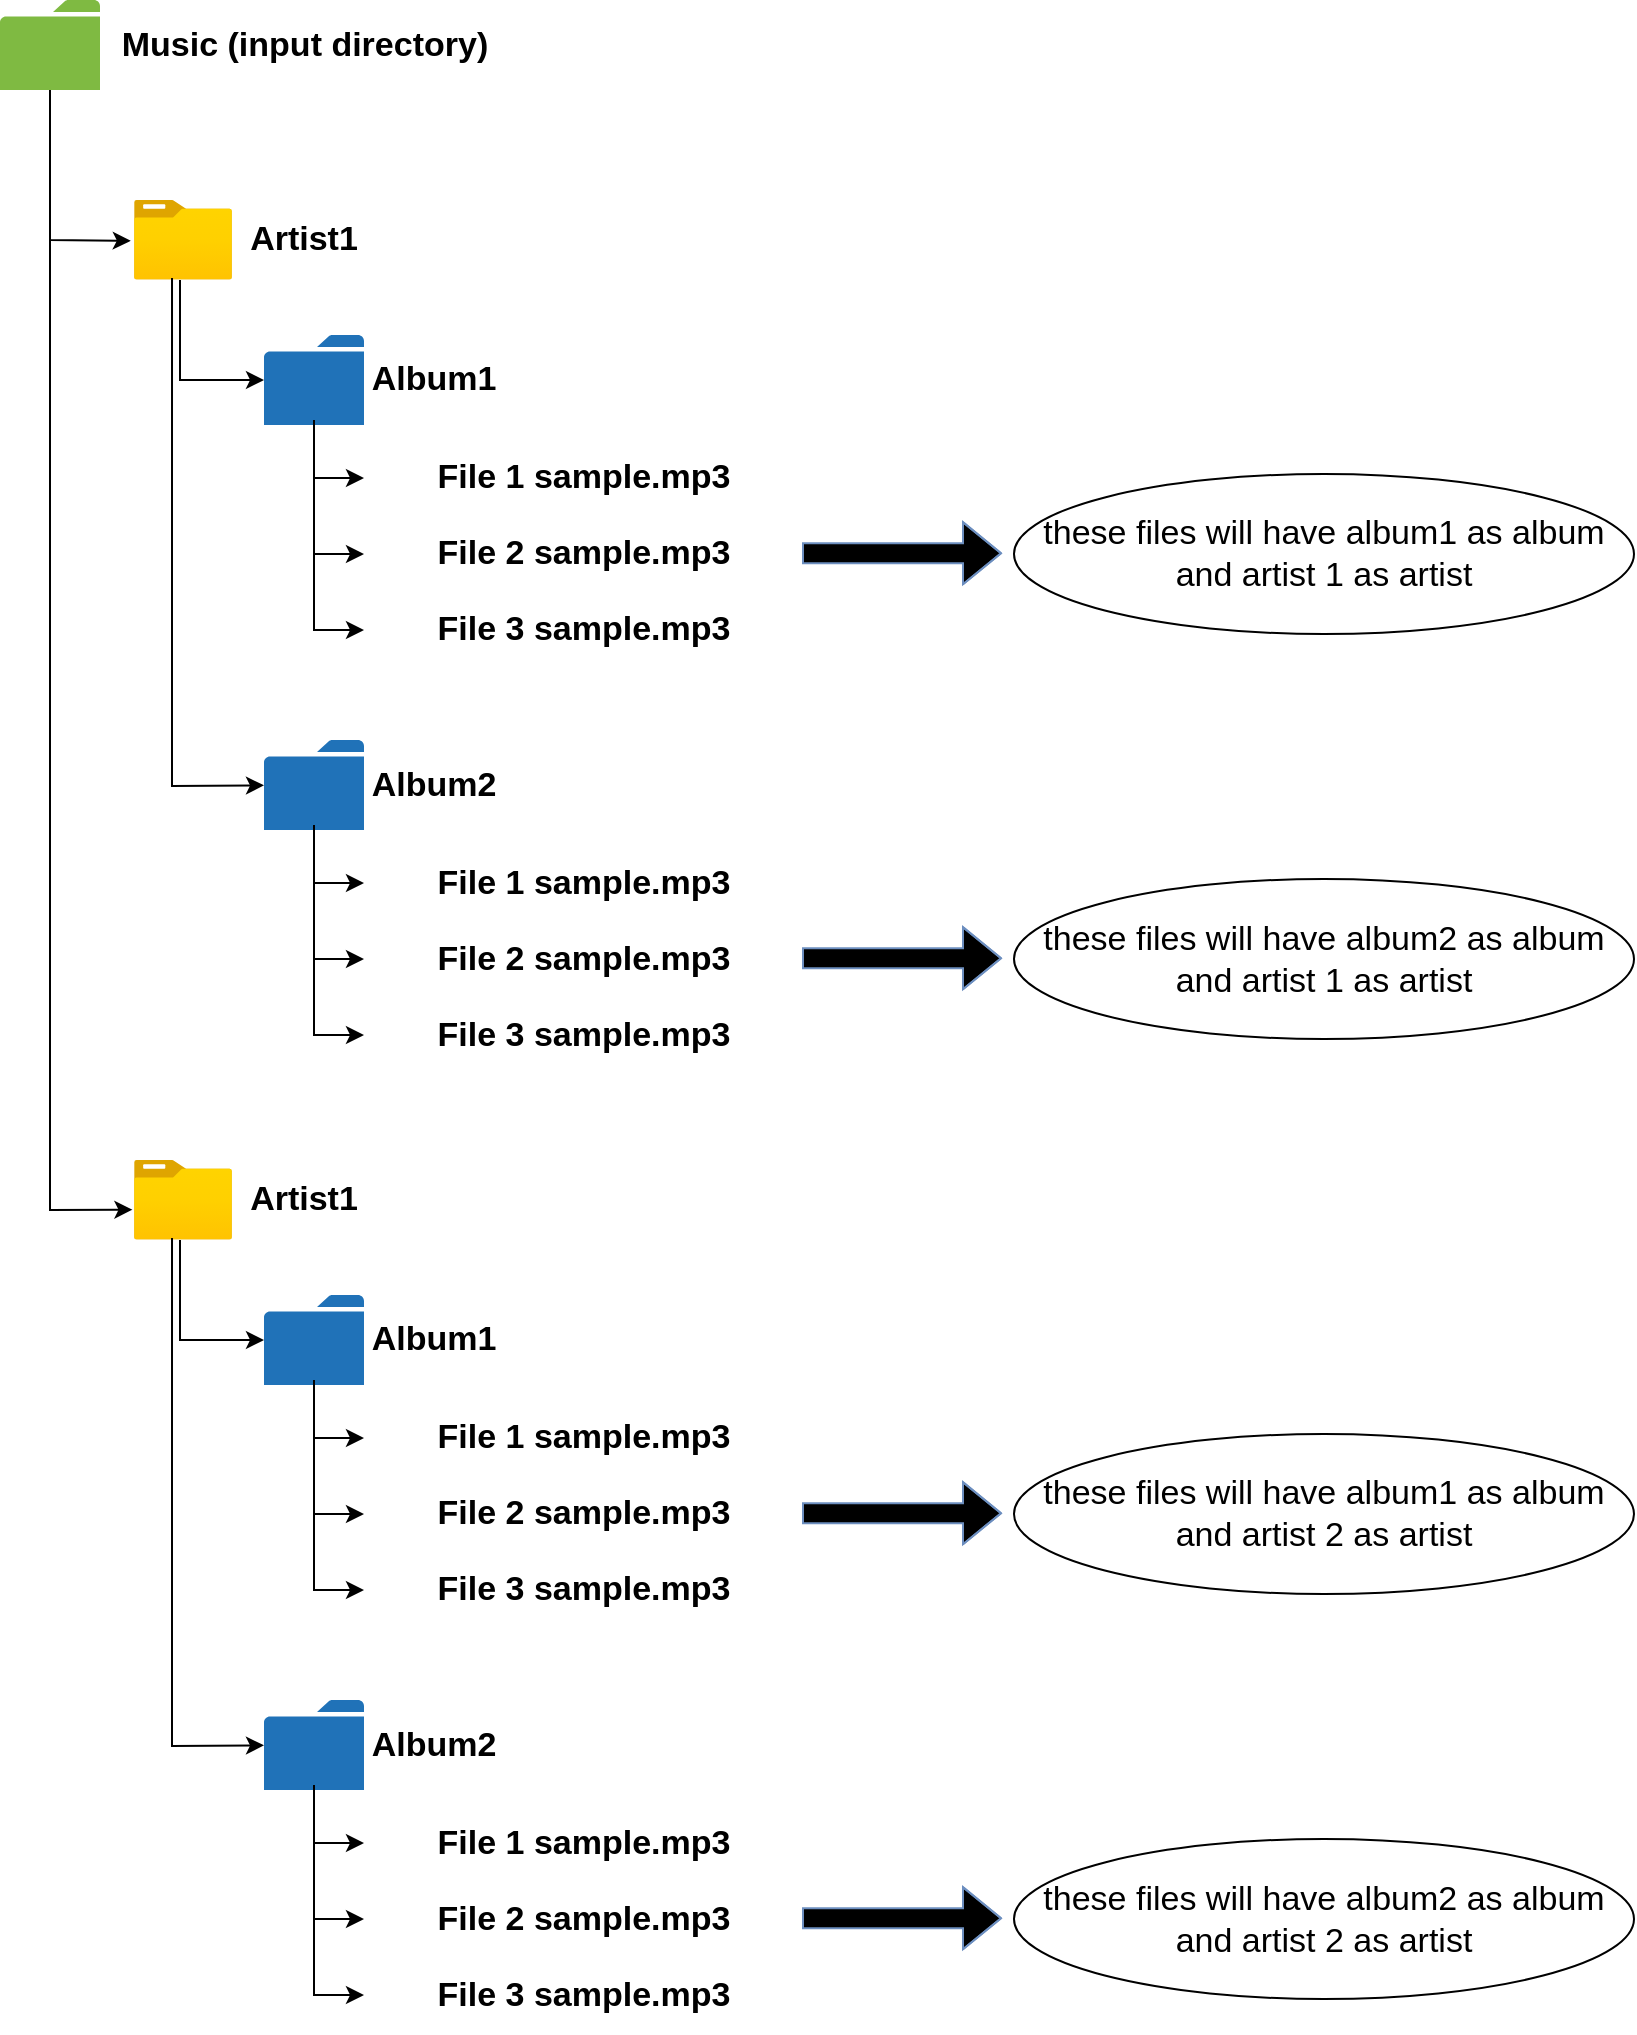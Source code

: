<mxfile version="16.4.3" type="device"><diagram id="_4vQLOmUQvmkhd42yBy3" name="Page-1"><mxGraphModel dx="2031" dy="1077" grid="1" gridSize="10" guides="1" tooltips="1" connect="1" arrows="1" fold="1" page="1" pageScale="1" pageWidth="827" pageHeight="1169" math="0" shadow="0"><root><mxCell id="0"/><mxCell id="1" parent="0"/><mxCell id="V9ZQcdfX53sQP2sPhf4q-1" value="" style="aspect=fixed;html=1;points=[];align=center;image;fontSize=12;image=img/lib/azure2/general/Folder_Blank.svg;" vertex="1" parent="1"><mxGeometry x="77" y="110" width="49" height="39.77" as="geometry"/></mxCell><mxCell id="V9ZQcdfX53sQP2sPhf4q-2" value="Album1" style="text;html=1;strokeColor=none;fillColor=none;align=center;verticalAlign=middle;whiteSpace=wrap;rounded=0;fontSize=17;fontStyle=1" vertex="1" parent="1"><mxGeometry x="197" y="185" width="60" height="30" as="geometry"/></mxCell><mxCell id="V9ZQcdfX53sQP2sPhf4q-6" value="" style="sketch=0;pointerEvents=1;shadow=0;dashed=0;html=1;strokeColor=none;labelPosition=center;verticalLabelPosition=bottom;verticalAlign=top;outlineConnect=0;align=center;shape=mxgraph.office.concepts.folder;fillColor=#2072B8;fontSize=17;" vertex="1" parent="1"><mxGeometry x="142" y="177.5" width="50" height="45" as="geometry"/></mxCell><mxCell id="V9ZQcdfX53sQP2sPhf4q-7" value="Artist1" style="text;html=1;strokeColor=none;fillColor=none;align=center;verticalAlign=middle;whiteSpace=wrap;rounded=0;fontSize=17;fontStyle=1" vertex="1" parent="1"><mxGeometry x="132" y="114.89" width="60" height="30" as="geometry"/></mxCell><mxCell id="V9ZQcdfX53sQP2sPhf4q-8" value="" style="endArrow=classic;html=1;rounded=0;fontSize=17;" edge="1" parent="1" target="V9ZQcdfX53sQP2sPhf4q-6"><mxGeometry width="50" height="50" relative="1" as="geometry"><mxPoint x="100" y="150" as="sourcePoint"/><mxPoint x="177" y="410" as="targetPoint"/><Array as="points"><mxPoint x="100" y="200"/></Array></mxGeometry></mxCell><mxCell id="V9ZQcdfX53sQP2sPhf4q-11" value="" style="endArrow=classic;html=1;rounded=0;fontSize=17;exitX=0.388;exitY=0.981;exitDx=0;exitDy=0;exitPerimeter=0;" edge="1" parent="1" source="V9ZQcdfX53sQP2sPhf4q-1"><mxGeometry width="50" height="50" relative="1" as="geometry"><mxPoint x="437" y="400" as="sourcePoint"/><mxPoint x="142" y="402.676" as="targetPoint"/><Array as="points"><mxPoint x="96" y="403"/></Array></mxGeometry></mxCell><mxCell id="V9ZQcdfX53sQP2sPhf4q-12" value="" style="shape=image;html=1;verticalAlign=top;verticalLabelPosition=bottom;labelBackgroundColor=#ffffff;imageAspect=0;aspect=fixed;image=https://cdn3.iconfinder.com/data/icons/media-62/512/multimedia_audio_media-45-128.png;fontSize=17;" vertex="1" parent="1"><mxGeometry x="192" y="230" width="38" height="38" as="geometry"/></mxCell><mxCell id="V9ZQcdfX53sQP2sPhf4q-15" value="File 1 sample.mp3" style="text;html=1;strokeColor=none;fillColor=none;align=center;verticalAlign=middle;whiteSpace=wrap;rounded=0;fontSize=17;fontStyle=1" vertex="1" parent="1"><mxGeometry x="227" y="234" width="150" height="30" as="geometry"/></mxCell><mxCell id="V9ZQcdfX53sQP2sPhf4q-16" value="" style="shape=image;html=1;verticalAlign=top;verticalLabelPosition=bottom;labelBackgroundColor=#ffffff;imageAspect=0;aspect=fixed;image=https://cdn3.iconfinder.com/data/icons/media-62/512/multimedia_audio_media-45-128.png;fontSize=17;" vertex="1" parent="1"><mxGeometry x="192" y="268" width="38" height="38" as="geometry"/></mxCell><mxCell id="V9ZQcdfX53sQP2sPhf4q-17" value="File 2 sample.mp3" style="text;html=1;strokeColor=none;fillColor=none;align=center;verticalAlign=middle;whiteSpace=wrap;rounded=0;fontSize=17;fontStyle=1" vertex="1" parent="1"><mxGeometry x="227" y="272" width="150" height="30" as="geometry"/></mxCell><mxCell id="V9ZQcdfX53sQP2sPhf4q-18" value="" style="shape=image;html=1;verticalAlign=top;verticalLabelPosition=bottom;labelBackgroundColor=#ffffff;imageAspect=0;aspect=fixed;image=https://cdn3.iconfinder.com/data/icons/media-62/512/multimedia_audio_media-45-128.png;fontSize=17;" vertex="1" parent="1"><mxGeometry x="192" y="306" width="38" height="38" as="geometry"/></mxCell><mxCell id="V9ZQcdfX53sQP2sPhf4q-19" value="File 3 sample.mp3" style="text;html=1;strokeColor=none;fillColor=none;align=center;verticalAlign=middle;whiteSpace=wrap;rounded=0;fontSize=17;fontStyle=1" vertex="1" parent="1"><mxGeometry x="227" y="310" width="150" height="30" as="geometry"/></mxCell><mxCell id="V9ZQcdfX53sQP2sPhf4q-20" value="" style="endArrow=classic;html=1;rounded=0;fontSize=17;entryX=0;entryY=0.5;entryDx=0;entryDy=0;" edge="1" parent="1" source="V9ZQcdfX53sQP2sPhf4q-6" target="V9ZQcdfX53sQP2sPhf4q-12"><mxGeometry width="50" height="50" relative="1" as="geometry"><mxPoint x="157" y="240" as="sourcePoint"/><mxPoint x="177" y="300" as="targetPoint"/><Array as="points"><mxPoint x="167" y="249"/></Array></mxGeometry></mxCell><mxCell id="V9ZQcdfX53sQP2sPhf4q-21" value="" style="endArrow=classic;html=1;rounded=0;fontSize=17;entryX=0;entryY=0.5;entryDx=0;entryDy=0;" edge="1" parent="1" source="V9ZQcdfX53sQP2sPhf4q-6" target="V9ZQcdfX53sQP2sPhf4q-16"><mxGeometry width="50" height="50" relative="1" as="geometry"><mxPoint x="157" y="250" as="sourcePoint"/><mxPoint x="167" y="290" as="targetPoint"/><Array as="points"><mxPoint x="167" y="287"/></Array></mxGeometry></mxCell><mxCell id="V9ZQcdfX53sQP2sPhf4q-22" value="" style="endArrow=classic;html=1;rounded=0;fontSize=17;exitX=0.5;exitY=0.944;exitDx=0;exitDy=0;exitPerimeter=0;entryX=0;entryY=0.5;entryDx=0;entryDy=0;" edge="1" parent="1" source="V9ZQcdfX53sQP2sPhf4q-6" target="V9ZQcdfX53sQP2sPhf4q-18"><mxGeometry width="50" height="50" relative="1" as="geometry"><mxPoint x="126" y="330" as="sourcePoint"/><mxPoint x="127" y="310" as="targetPoint"/><Array as="points"><mxPoint x="167" y="325"/></Array></mxGeometry></mxCell><mxCell id="V9ZQcdfX53sQP2sPhf4q-23" value="Album2" style="text;html=1;strokeColor=none;fillColor=none;align=center;verticalAlign=middle;whiteSpace=wrap;rounded=0;fontSize=17;fontStyle=1" vertex="1" parent="1"><mxGeometry x="197" y="387.5" width="60" height="30" as="geometry"/></mxCell><mxCell id="V9ZQcdfX53sQP2sPhf4q-24" value="" style="sketch=0;pointerEvents=1;shadow=0;dashed=0;html=1;strokeColor=none;labelPosition=center;verticalLabelPosition=bottom;verticalAlign=top;outlineConnect=0;align=center;shape=mxgraph.office.concepts.folder;fillColor=#2072B8;fontSize=17;" vertex="1" parent="1"><mxGeometry x="142" y="380" width="50" height="45" as="geometry"/></mxCell><mxCell id="V9ZQcdfX53sQP2sPhf4q-25" value="" style="shape=image;html=1;verticalAlign=top;verticalLabelPosition=bottom;labelBackgroundColor=#ffffff;imageAspect=0;aspect=fixed;image=https://cdn3.iconfinder.com/data/icons/media-62/512/multimedia_audio_media-45-128.png;fontSize=17;" vertex="1" parent="1"><mxGeometry x="192" y="432.5" width="38" height="38" as="geometry"/></mxCell><mxCell id="V9ZQcdfX53sQP2sPhf4q-26" value="File 1 sample.mp3" style="text;html=1;strokeColor=none;fillColor=none;align=center;verticalAlign=middle;whiteSpace=wrap;rounded=0;fontSize=17;fontStyle=1" vertex="1" parent="1"><mxGeometry x="227" y="436.5" width="150" height="30" as="geometry"/></mxCell><mxCell id="V9ZQcdfX53sQP2sPhf4q-27" value="" style="shape=image;html=1;verticalAlign=top;verticalLabelPosition=bottom;labelBackgroundColor=#ffffff;imageAspect=0;aspect=fixed;image=https://cdn3.iconfinder.com/data/icons/media-62/512/multimedia_audio_media-45-128.png;fontSize=17;" vertex="1" parent="1"><mxGeometry x="192" y="470.5" width="38" height="38" as="geometry"/></mxCell><mxCell id="V9ZQcdfX53sQP2sPhf4q-28" value="File 2 sample.mp3" style="text;html=1;strokeColor=none;fillColor=none;align=center;verticalAlign=middle;whiteSpace=wrap;rounded=0;fontSize=17;fontStyle=1" vertex="1" parent="1"><mxGeometry x="227" y="474.5" width="150" height="30" as="geometry"/></mxCell><mxCell id="V9ZQcdfX53sQP2sPhf4q-29" value="" style="shape=image;html=1;verticalAlign=top;verticalLabelPosition=bottom;labelBackgroundColor=#ffffff;imageAspect=0;aspect=fixed;image=https://cdn3.iconfinder.com/data/icons/media-62/512/multimedia_audio_media-45-128.png;fontSize=17;" vertex="1" parent="1"><mxGeometry x="192" y="508.5" width="38" height="38" as="geometry"/></mxCell><mxCell id="V9ZQcdfX53sQP2sPhf4q-30" value="File 3 sample.mp3" style="text;html=1;strokeColor=none;fillColor=none;align=center;verticalAlign=middle;whiteSpace=wrap;rounded=0;fontSize=17;fontStyle=1" vertex="1" parent="1"><mxGeometry x="227" y="512.5" width="150" height="30" as="geometry"/></mxCell><mxCell id="V9ZQcdfX53sQP2sPhf4q-31" value="" style="endArrow=classic;html=1;rounded=0;fontSize=17;entryX=0;entryY=0.5;entryDx=0;entryDy=0;" edge="1" parent="1" source="V9ZQcdfX53sQP2sPhf4q-24" target="V9ZQcdfX53sQP2sPhf4q-25"><mxGeometry width="50" height="50" relative="1" as="geometry"><mxPoint x="157" y="442.5" as="sourcePoint"/><mxPoint x="177" y="502.5" as="targetPoint"/><Array as="points"><mxPoint x="167" y="451.5"/></Array></mxGeometry></mxCell><mxCell id="V9ZQcdfX53sQP2sPhf4q-32" value="" style="endArrow=classic;html=1;rounded=0;fontSize=17;entryX=0;entryY=0.5;entryDx=0;entryDy=0;" edge="1" parent="1" source="V9ZQcdfX53sQP2sPhf4q-24" target="V9ZQcdfX53sQP2sPhf4q-27"><mxGeometry width="50" height="50" relative="1" as="geometry"><mxPoint x="157" y="452.5" as="sourcePoint"/><mxPoint x="167" y="492.5" as="targetPoint"/><Array as="points"><mxPoint x="167" y="489.5"/></Array></mxGeometry></mxCell><mxCell id="V9ZQcdfX53sQP2sPhf4q-33" value="" style="endArrow=classic;html=1;rounded=0;fontSize=17;exitX=0.5;exitY=0.944;exitDx=0;exitDy=0;exitPerimeter=0;entryX=0;entryY=0.5;entryDx=0;entryDy=0;" edge="1" parent="1" source="V9ZQcdfX53sQP2sPhf4q-24" target="V9ZQcdfX53sQP2sPhf4q-29"><mxGeometry width="50" height="50" relative="1" as="geometry"><mxPoint x="126" y="532.5" as="sourcePoint"/><mxPoint x="127" y="512.5" as="targetPoint"/><Array as="points"><mxPoint x="167" y="527.5"/></Array></mxGeometry></mxCell><mxCell id="V9ZQcdfX53sQP2sPhf4q-35" value="" style="shape=flexArrow;endArrow=classic;html=1;rounded=0;fontSize=17;labelBackgroundColor=#000000;fillColor=#000000;strokeColor=#6c8ebf;" edge="1" parent="1"><mxGeometry width="50" height="50" relative="1" as="geometry"><mxPoint x="411" y="286.58" as="sourcePoint"/><mxPoint x="511" y="286.58" as="targetPoint"/><Array as="points"><mxPoint x="457" y="286.58"/></Array></mxGeometry></mxCell><mxCell id="V9ZQcdfX53sQP2sPhf4q-36" value="these files will have album1 as album and artist 1 as artist" style="ellipse;whiteSpace=wrap;html=1;fontSize=17;" vertex="1" parent="1"><mxGeometry x="517" y="247" width="310" height="80" as="geometry"/></mxCell><mxCell id="V9ZQcdfX53sQP2sPhf4q-50" value="" style="shape=flexArrow;endArrow=classic;html=1;rounded=0;fontSize=17;labelBackgroundColor=#000000;fillColor=#000000;strokeColor=#6c8ebf;" edge="1" parent="1"><mxGeometry width="50" height="50" relative="1" as="geometry"><mxPoint x="411" y="489.08" as="sourcePoint"/><mxPoint x="511" y="489.08" as="targetPoint"/><Array as="points"><mxPoint x="457" y="489.08"/></Array></mxGeometry></mxCell><mxCell id="V9ZQcdfX53sQP2sPhf4q-52" value="these files will have album2 as album and artist 1 as artist" style="ellipse;whiteSpace=wrap;html=1;fontSize=17;" vertex="1" parent="1"><mxGeometry x="517" y="449.5" width="310" height="80" as="geometry"/></mxCell><mxCell id="V9ZQcdfX53sQP2sPhf4q-53" value="" style="aspect=fixed;html=1;points=[];align=center;image;fontSize=12;image=img/lib/azure2/general/Folder_Blank.svg;" vertex="1" parent="1"><mxGeometry x="77" y="590" width="49" height="39.77" as="geometry"/></mxCell><mxCell id="V9ZQcdfX53sQP2sPhf4q-54" value="Album1" style="text;html=1;strokeColor=none;fillColor=none;align=center;verticalAlign=middle;whiteSpace=wrap;rounded=0;fontSize=17;fontStyle=1" vertex="1" parent="1"><mxGeometry x="197" y="665" width="60" height="30" as="geometry"/></mxCell><mxCell id="V9ZQcdfX53sQP2sPhf4q-55" value="" style="sketch=0;pointerEvents=1;shadow=0;dashed=0;html=1;strokeColor=none;labelPosition=center;verticalLabelPosition=bottom;verticalAlign=top;outlineConnect=0;align=center;shape=mxgraph.office.concepts.folder;fillColor=#2072B8;fontSize=17;" vertex="1" parent="1"><mxGeometry x="142" y="657.5" width="50" height="45" as="geometry"/></mxCell><mxCell id="V9ZQcdfX53sQP2sPhf4q-56" value="Artist1" style="text;html=1;strokeColor=none;fillColor=none;align=center;verticalAlign=middle;whiteSpace=wrap;rounded=0;fontSize=17;fontStyle=1" vertex="1" parent="1"><mxGeometry x="132" y="594.89" width="60" height="30" as="geometry"/></mxCell><mxCell id="V9ZQcdfX53sQP2sPhf4q-57" value="" style="endArrow=classic;html=1;rounded=0;fontSize=17;" edge="1" parent="1" target="V9ZQcdfX53sQP2sPhf4q-55"><mxGeometry width="50" height="50" relative="1" as="geometry"><mxPoint x="100" y="630" as="sourcePoint"/><mxPoint x="177" y="890" as="targetPoint"/><Array as="points"><mxPoint x="100" y="680"/></Array></mxGeometry></mxCell><mxCell id="V9ZQcdfX53sQP2sPhf4q-58" value="" style="endArrow=classic;html=1;rounded=0;fontSize=17;exitX=0.388;exitY=0.981;exitDx=0;exitDy=0;exitPerimeter=0;" edge="1" parent="1" source="V9ZQcdfX53sQP2sPhf4q-53"><mxGeometry width="50" height="50" relative="1" as="geometry"><mxPoint x="437" y="880" as="sourcePoint"/><mxPoint x="142" y="882.676" as="targetPoint"/><Array as="points"><mxPoint x="96" y="883"/></Array></mxGeometry></mxCell><mxCell id="V9ZQcdfX53sQP2sPhf4q-59" value="" style="shape=image;html=1;verticalAlign=top;verticalLabelPosition=bottom;labelBackgroundColor=#ffffff;imageAspect=0;aspect=fixed;image=https://cdn3.iconfinder.com/data/icons/media-62/512/multimedia_audio_media-45-128.png;fontSize=17;" vertex="1" parent="1"><mxGeometry x="192" y="710" width="38" height="38" as="geometry"/></mxCell><mxCell id="V9ZQcdfX53sQP2sPhf4q-60" value="File 1 sample.mp3" style="text;html=1;strokeColor=none;fillColor=none;align=center;verticalAlign=middle;whiteSpace=wrap;rounded=0;fontSize=17;fontStyle=1" vertex="1" parent="1"><mxGeometry x="227" y="714" width="150" height="30" as="geometry"/></mxCell><mxCell id="V9ZQcdfX53sQP2sPhf4q-61" value="" style="shape=image;html=1;verticalAlign=top;verticalLabelPosition=bottom;labelBackgroundColor=#ffffff;imageAspect=0;aspect=fixed;image=https://cdn3.iconfinder.com/data/icons/media-62/512/multimedia_audio_media-45-128.png;fontSize=17;" vertex="1" parent="1"><mxGeometry x="192" y="748" width="38" height="38" as="geometry"/></mxCell><mxCell id="V9ZQcdfX53sQP2sPhf4q-62" value="File 2 sample.mp3" style="text;html=1;strokeColor=none;fillColor=none;align=center;verticalAlign=middle;whiteSpace=wrap;rounded=0;fontSize=17;fontStyle=1" vertex="1" parent="1"><mxGeometry x="227" y="752" width="150" height="30" as="geometry"/></mxCell><mxCell id="V9ZQcdfX53sQP2sPhf4q-63" value="" style="shape=image;html=1;verticalAlign=top;verticalLabelPosition=bottom;labelBackgroundColor=#ffffff;imageAspect=0;aspect=fixed;image=https://cdn3.iconfinder.com/data/icons/media-62/512/multimedia_audio_media-45-128.png;fontSize=17;" vertex="1" parent="1"><mxGeometry x="192" y="786" width="38" height="38" as="geometry"/></mxCell><mxCell id="V9ZQcdfX53sQP2sPhf4q-64" value="File 3 sample.mp3" style="text;html=1;strokeColor=none;fillColor=none;align=center;verticalAlign=middle;whiteSpace=wrap;rounded=0;fontSize=17;fontStyle=1" vertex="1" parent="1"><mxGeometry x="227" y="790" width="150" height="30" as="geometry"/></mxCell><mxCell id="V9ZQcdfX53sQP2sPhf4q-65" value="" style="endArrow=classic;html=1;rounded=0;fontSize=17;entryX=0;entryY=0.5;entryDx=0;entryDy=0;" edge="1" parent="1" source="V9ZQcdfX53sQP2sPhf4q-55" target="V9ZQcdfX53sQP2sPhf4q-59"><mxGeometry width="50" height="50" relative="1" as="geometry"><mxPoint x="157" y="720" as="sourcePoint"/><mxPoint x="177" y="780" as="targetPoint"/><Array as="points"><mxPoint x="167" y="729"/></Array></mxGeometry></mxCell><mxCell id="V9ZQcdfX53sQP2sPhf4q-66" value="" style="endArrow=classic;html=1;rounded=0;fontSize=17;entryX=0;entryY=0.5;entryDx=0;entryDy=0;" edge="1" parent="1" source="V9ZQcdfX53sQP2sPhf4q-55" target="V9ZQcdfX53sQP2sPhf4q-61"><mxGeometry width="50" height="50" relative="1" as="geometry"><mxPoint x="157" y="730" as="sourcePoint"/><mxPoint x="167" y="770" as="targetPoint"/><Array as="points"><mxPoint x="167" y="767"/></Array></mxGeometry></mxCell><mxCell id="V9ZQcdfX53sQP2sPhf4q-67" value="" style="endArrow=classic;html=1;rounded=0;fontSize=17;exitX=0.5;exitY=0.944;exitDx=0;exitDy=0;exitPerimeter=0;entryX=0;entryY=0.5;entryDx=0;entryDy=0;" edge="1" parent="1" source="V9ZQcdfX53sQP2sPhf4q-55" target="V9ZQcdfX53sQP2sPhf4q-63"><mxGeometry width="50" height="50" relative="1" as="geometry"><mxPoint x="126" y="810" as="sourcePoint"/><mxPoint x="127" y="790" as="targetPoint"/><Array as="points"><mxPoint x="167" y="805"/></Array></mxGeometry></mxCell><mxCell id="V9ZQcdfX53sQP2sPhf4q-68" value="Album2" style="text;html=1;strokeColor=none;fillColor=none;align=center;verticalAlign=middle;whiteSpace=wrap;rounded=0;fontSize=17;fontStyle=1" vertex="1" parent="1"><mxGeometry x="197" y="867.5" width="60" height="30" as="geometry"/></mxCell><mxCell id="V9ZQcdfX53sQP2sPhf4q-69" value="" style="sketch=0;pointerEvents=1;shadow=0;dashed=0;html=1;strokeColor=none;labelPosition=center;verticalLabelPosition=bottom;verticalAlign=top;outlineConnect=0;align=center;shape=mxgraph.office.concepts.folder;fillColor=#2072B8;fontSize=17;" vertex="1" parent="1"><mxGeometry x="142" y="860" width="50" height="45" as="geometry"/></mxCell><mxCell id="V9ZQcdfX53sQP2sPhf4q-70" value="" style="shape=image;html=1;verticalAlign=top;verticalLabelPosition=bottom;labelBackgroundColor=#ffffff;imageAspect=0;aspect=fixed;image=https://cdn3.iconfinder.com/data/icons/media-62/512/multimedia_audio_media-45-128.png;fontSize=17;" vertex="1" parent="1"><mxGeometry x="192" y="912.5" width="38" height="38" as="geometry"/></mxCell><mxCell id="V9ZQcdfX53sQP2sPhf4q-71" value="File 1 sample.mp3" style="text;html=1;strokeColor=none;fillColor=none;align=center;verticalAlign=middle;whiteSpace=wrap;rounded=0;fontSize=17;fontStyle=1" vertex="1" parent="1"><mxGeometry x="227" y="916.5" width="150" height="30" as="geometry"/></mxCell><mxCell id="V9ZQcdfX53sQP2sPhf4q-72" value="" style="shape=image;html=1;verticalAlign=top;verticalLabelPosition=bottom;labelBackgroundColor=#ffffff;imageAspect=0;aspect=fixed;image=https://cdn3.iconfinder.com/data/icons/media-62/512/multimedia_audio_media-45-128.png;fontSize=17;" vertex="1" parent="1"><mxGeometry x="192" y="950.5" width="38" height="38" as="geometry"/></mxCell><mxCell id="V9ZQcdfX53sQP2sPhf4q-73" value="File 2 sample.mp3" style="text;html=1;strokeColor=none;fillColor=none;align=center;verticalAlign=middle;whiteSpace=wrap;rounded=0;fontSize=17;fontStyle=1" vertex="1" parent="1"><mxGeometry x="227" y="954.5" width="150" height="30" as="geometry"/></mxCell><mxCell id="V9ZQcdfX53sQP2sPhf4q-74" value="" style="shape=image;html=1;verticalAlign=top;verticalLabelPosition=bottom;labelBackgroundColor=#ffffff;imageAspect=0;aspect=fixed;image=https://cdn3.iconfinder.com/data/icons/media-62/512/multimedia_audio_media-45-128.png;fontSize=17;" vertex="1" parent="1"><mxGeometry x="192" y="988.5" width="38" height="38" as="geometry"/></mxCell><mxCell id="V9ZQcdfX53sQP2sPhf4q-75" value="File 3 sample.mp3" style="text;html=1;strokeColor=none;fillColor=none;align=center;verticalAlign=middle;whiteSpace=wrap;rounded=0;fontSize=17;fontStyle=1" vertex="1" parent="1"><mxGeometry x="227" y="992.5" width="150" height="30" as="geometry"/></mxCell><mxCell id="V9ZQcdfX53sQP2sPhf4q-76" value="" style="endArrow=classic;html=1;rounded=0;fontSize=17;entryX=0;entryY=0.5;entryDx=0;entryDy=0;" edge="1" parent="1" source="V9ZQcdfX53sQP2sPhf4q-69" target="V9ZQcdfX53sQP2sPhf4q-70"><mxGeometry width="50" height="50" relative="1" as="geometry"><mxPoint x="157" y="922.5" as="sourcePoint"/><mxPoint x="177" y="982.5" as="targetPoint"/><Array as="points"><mxPoint x="167" y="931.5"/></Array></mxGeometry></mxCell><mxCell id="V9ZQcdfX53sQP2sPhf4q-77" value="" style="endArrow=classic;html=1;rounded=0;fontSize=17;entryX=0;entryY=0.5;entryDx=0;entryDy=0;" edge="1" parent="1" source="V9ZQcdfX53sQP2sPhf4q-69" target="V9ZQcdfX53sQP2sPhf4q-72"><mxGeometry width="50" height="50" relative="1" as="geometry"><mxPoint x="157" y="932.5" as="sourcePoint"/><mxPoint x="167" y="972.5" as="targetPoint"/><Array as="points"><mxPoint x="167" y="969.5"/></Array></mxGeometry></mxCell><mxCell id="V9ZQcdfX53sQP2sPhf4q-78" value="" style="endArrow=classic;html=1;rounded=0;fontSize=17;exitX=0.5;exitY=0.944;exitDx=0;exitDy=0;exitPerimeter=0;entryX=0;entryY=0.5;entryDx=0;entryDy=0;" edge="1" parent="1" source="V9ZQcdfX53sQP2sPhf4q-69" target="V9ZQcdfX53sQP2sPhf4q-74"><mxGeometry width="50" height="50" relative="1" as="geometry"><mxPoint x="126" y="1012.5" as="sourcePoint"/><mxPoint x="127" y="992.5" as="targetPoint"/><Array as="points"><mxPoint x="167" y="1007.5"/></Array></mxGeometry></mxCell><mxCell id="V9ZQcdfX53sQP2sPhf4q-79" value="" style="shape=flexArrow;endArrow=classic;html=1;rounded=0;fontSize=17;labelBackgroundColor=#000000;fillColor=#000000;strokeColor=#6c8ebf;" edge="1" parent="1"><mxGeometry width="50" height="50" relative="1" as="geometry"><mxPoint x="411" y="766.58" as="sourcePoint"/><mxPoint x="511" y="766.58" as="targetPoint"/><Array as="points"><mxPoint x="457" y="766.58"/></Array></mxGeometry></mxCell><mxCell id="V9ZQcdfX53sQP2sPhf4q-80" value="these files will have album1 as album and artist 2 as artist" style="ellipse;whiteSpace=wrap;html=1;fontSize=17;" vertex="1" parent="1"><mxGeometry x="517" y="727" width="310" height="80" as="geometry"/></mxCell><mxCell id="V9ZQcdfX53sQP2sPhf4q-81" value="" style="shape=flexArrow;endArrow=classic;html=1;rounded=0;fontSize=17;labelBackgroundColor=#000000;fillColor=#000000;strokeColor=#6c8ebf;" edge="1" parent="1"><mxGeometry width="50" height="50" relative="1" as="geometry"><mxPoint x="411" y="969.08" as="sourcePoint"/><mxPoint x="511" y="969.08" as="targetPoint"/><Array as="points"><mxPoint x="457" y="969.08"/></Array></mxGeometry></mxCell><mxCell id="V9ZQcdfX53sQP2sPhf4q-82" value="these files will have album2 as album and artist 2 as artist" style="ellipse;whiteSpace=wrap;html=1;fontSize=17;" vertex="1" parent="1"><mxGeometry x="517" y="929.5" width="310" height="80" as="geometry"/></mxCell><mxCell id="V9ZQcdfX53sQP2sPhf4q-83" value="" style="sketch=0;pointerEvents=1;shadow=0;dashed=0;html=1;strokeColor=none;labelPosition=center;verticalLabelPosition=bottom;verticalAlign=top;outlineConnect=0;align=center;shape=mxgraph.office.concepts.folder;fillColor=#7FBA42;fontSize=17;" vertex="1" parent="1"><mxGeometry x="10" y="10" width="50" height="45" as="geometry"/></mxCell><mxCell id="V9ZQcdfX53sQP2sPhf4q-84" value="Music (input directory)" style="text;html=1;strokeColor=none;fillColor=none;align=center;verticalAlign=middle;whiteSpace=wrap;rounded=0;fontSize=17;fontStyle=1" vertex="1" parent="1"><mxGeometry x="57.75" y="17.5" width="208.5" height="30" as="geometry"/></mxCell><mxCell id="V9ZQcdfX53sQP2sPhf4q-85" value="" style="endArrow=classic;html=1;rounded=0;labelBackgroundColor=#000000;fontSize=17;fillColor=#000000;entryX=-0.033;entryY=0.513;entryDx=0;entryDy=0;entryPerimeter=0;" edge="1" parent="1" source="V9ZQcdfX53sQP2sPhf4q-83" target="V9ZQcdfX53sQP2sPhf4q-1"><mxGeometry width="50" height="50" relative="1" as="geometry"><mxPoint x="190" y="460" as="sourcePoint"/><mxPoint x="40" y="130" as="targetPoint"/><Array as="points"><mxPoint x="35" y="130"/></Array></mxGeometry></mxCell><mxCell id="V9ZQcdfX53sQP2sPhf4q-86" value="" style="endArrow=classic;html=1;rounded=0;labelBackgroundColor=#000000;fontSize=17;fillColor=#000000;entryX=-0.016;entryY=0.624;entryDx=0;entryDy=0;entryPerimeter=0;" edge="1" parent="1" source="V9ZQcdfX53sQP2sPhf4q-83" target="V9ZQcdfX53sQP2sPhf4q-53"><mxGeometry width="50" height="50" relative="1" as="geometry"><mxPoint x="45" y="65" as="sourcePoint"/><mxPoint x="85.383" y="140.402" as="targetPoint"/><Array as="points"><mxPoint x="35" y="615"/></Array></mxGeometry></mxCell></root></mxGraphModel></diagram></mxfile>